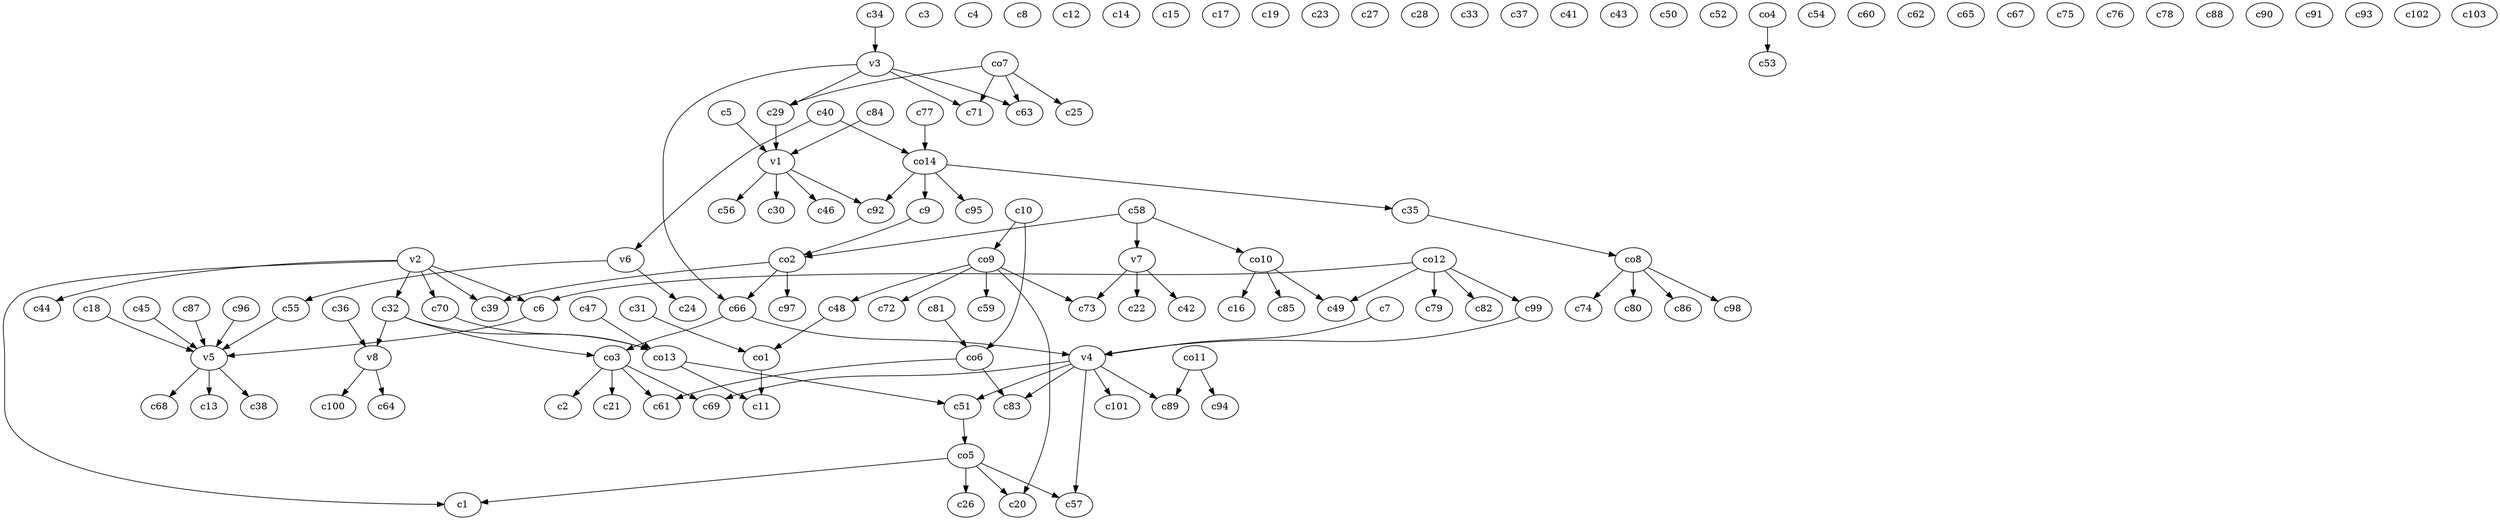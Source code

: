 strict digraph  {
c1;
c2;
c3;
c4;
c5;
c6;
c7;
c8;
c9;
c10;
c11;
c12;
c13;
c14;
c15;
c16;
c17;
c18;
c19;
c20;
c21;
c22;
c23;
c24;
c25;
c26;
c27;
c28;
c29;
c30;
c31;
c32;
c33;
c34;
c35;
c36;
c37;
c38;
c39;
c40;
c41;
c42;
c43;
c44;
c45;
c46;
c47;
c48;
c49;
c50;
c51;
c52;
c53;
c54;
c55;
c56;
c57;
c58;
c59;
c60;
c61;
c62;
c63;
c64;
c65;
c66;
c67;
c68;
c69;
c70;
c71;
c72;
c73;
c74;
c75;
c76;
c77;
c78;
c79;
c80;
c81;
c82;
c83;
c84;
c85;
c86;
c87;
c88;
c89;
c90;
c91;
c92;
c93;
c94;
c95;
c96;
c97;
c98;
c99;
c100;
c101;
c102;
c103;
v1;
v2;
v3;
v4;
v5;
v6;
v7;
v8;
co1;
co2;
co3;
co4;
co5;
co6;
co7;
co8;
co9;
co10;
co11;
co12;
co13;
co14;
c5 -> v1  [weight=1];
c6 -> v5  [weight=1];
c7 -> v4  [weight=1];
c9 -> co2  [weight=1];
c10 -> co6  [weight=1];
c10 -> co9  [weight=1];
c18 -> v5  [weight=1];
c29 -> v1  [weight=1];
c31 -> co1  [weight=1];
c32 -> v8  [weight=1];
c32 -> co3  [weight=1];
c32 -> co13  [weight=1];
c34 -> v3  [weight=1];
c35 -> co8  [weight=1];
c36 -> v8  [weight=1];
c40 -> v6  [weight=1];
c40 -> co14  [weight=1];
c45 -> v5  [weight=1];
c47 -> co13  [weight=1];
c48 -> co1  [weight=1];
c51 -> co5  [weight=1];
c55 -> v5  [weight=1];
c58 -> co10  [weight=1];
c58 -> co2  [weight=1];
c58 -> v7  [weight=1];
c66 -> v4  [weight=1];
c66 -> co3  [weight=1];
c70 -> co13  [weight=1];
c77 -> co14  [weight=1];
c81 -> co6  [weight=1];
c84 -> v1  [weight=1];
c87 -> v5  [weight=1];
c96 -> v5  [weight=1];
c99 -> v4  [weight=1];
v1 -> c46  [weight=1];
v1 -> c92  [weight=1];
v1 -> c56  [weight=1];
v1 -> c30  [weight=1];
v2 -> c39  [weight=1];
v2 -> c44  [weight=1];
v2 -> c6  [weight=1];
v2 -> c1  [weight=1];
v2 -> c70  [weight=1];
v2 -> c32  [weight=1];
v3 -> c63  [weight=1];
v3 -> c71  [weight=1];
v3 -> c66  [weight=1];
v3 -> c29  [weight=1];
v4 -> c89  [weight=1];
v4 -> c83  [weight=1];
v4 -> c101  [weight=1];
v4 -> c69  [weight=1];
v4 -> c57  [weight=1];
v4 -> c51  [weight=1];
v5 -> c68  [weight=1];
v5 -> c13  [weight=1];
v5 -> c38  [weight=1];
v6 -> c55  [weight=1];
v6 -> c24  [weight=1];
v7 -> c42  [weight=1];
v7 -> c73  [weight=1];
v7 -> c22  [weight=1];
v8 -> c64  [weight=1];
v8 -> c100  [weight=1];
co1 -> c11  [weight=1];
co2 -> c97  [weight=1];
co2 -> c39  [weight=1];
co2 -> c66  [weight=1];
co3 -> c69  [weight=1];
co3 -> c2  [weight=1];
co3 -> c61  [weight=1];
co3 -> c21  [weight=1];
co4 -> c53  [weight=1];
co5 -> c26  [weight=1];
co5 -> c57  [weight=1];
co5 -> c20  [weight=1];
co5 -> c1  [weight=1];
co6 -> c83  [weight=1];
co6 -> c61  [weight=1];
co7 -> c63  [weight=1];
co7 -> c29  [weight=1];
co7 -> c25  [weight=1];
co7 -> c71  [weight=1];
co8 -> c74  [weight=1];
co8 -> c86  [weight=1];
co8 -> c80  [weight=1];
co8 -> c98  [weight=1];
co9 -> c20  [weight=1];
co9 -> c59  [weight=1];
co9 -> c72  [weight=1];
co9 -> c73  [weight=1];
co9 -> c48  [weight=1];
co10 -> c16  [weight=1];
co10 -> c85  [weight=1];
co10 -> c49  [weight=1];
co11 -> c94  [weight=1];
co11 -> c89  [weight=1];
co12 -> c99  [weight=1];
co12 -> c79  [weight=1];
co12 -> c6  [weight=1];
co12 -> c82  [weight=1];
co12 -> c49  [weight=1];
co13 -> c51  [weight=1];
co13 -> c11  [weight=1];
co14 -> c95  [weight=1];
co14 -> c35  [weight=1];
co14 -> c9  [weight=1];
co14 -> c92  [weight=1];
}

